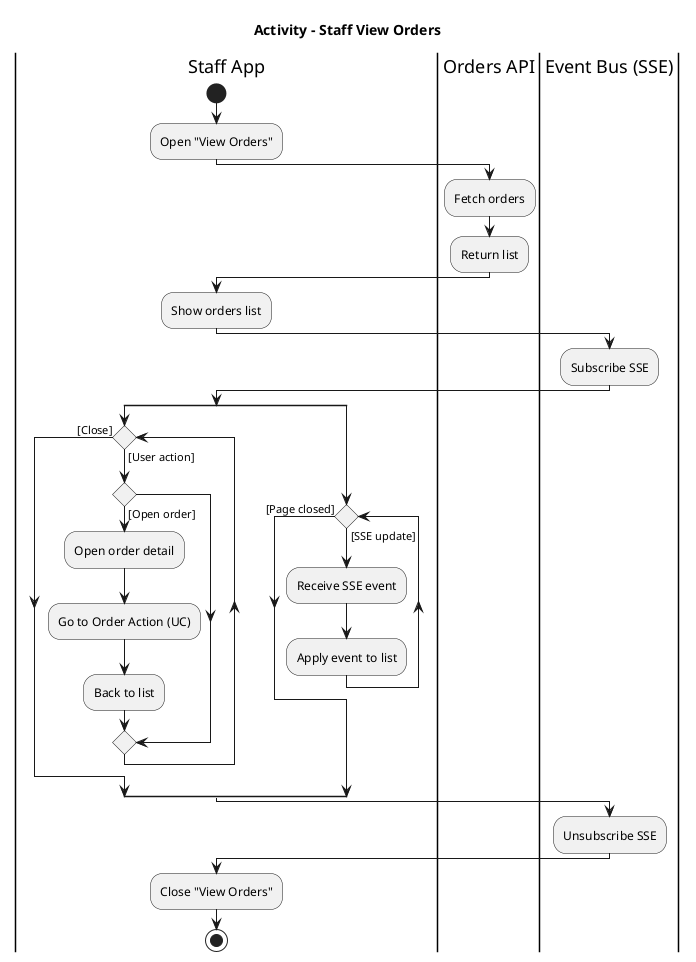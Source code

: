 @startuml Activity_Staff_View_Orders_Base
title Activity - Staff View Orders 
|Staff App|
start
:Open "View Orders";

|Orders API|
:Fetch orders;
:Return list;

|Staff App|
:Show orders list;

|Event Bus (SSE)|
:Subscribe SSE;

split
  ' -- A) User interaction loop --
  |Staff App|
  while () is ([User action])
    if () then ([Open order])
      :Open order detail;
      :Go to Order Action (UC);
      :Back to list;
    endif
  endwhile ([Close])

split again
  ' -- B) Background SSE updates --
  |Staff App|
  while () is ([SSE update])
    :Receive SSE event;
    :Apply event to list;
  endwhile ([Page closed])
end split

|Event Bus (SSE)|
:Unsubscribe SSE;

|Staff App|
:Close "View Orders";
stop
@enduml
